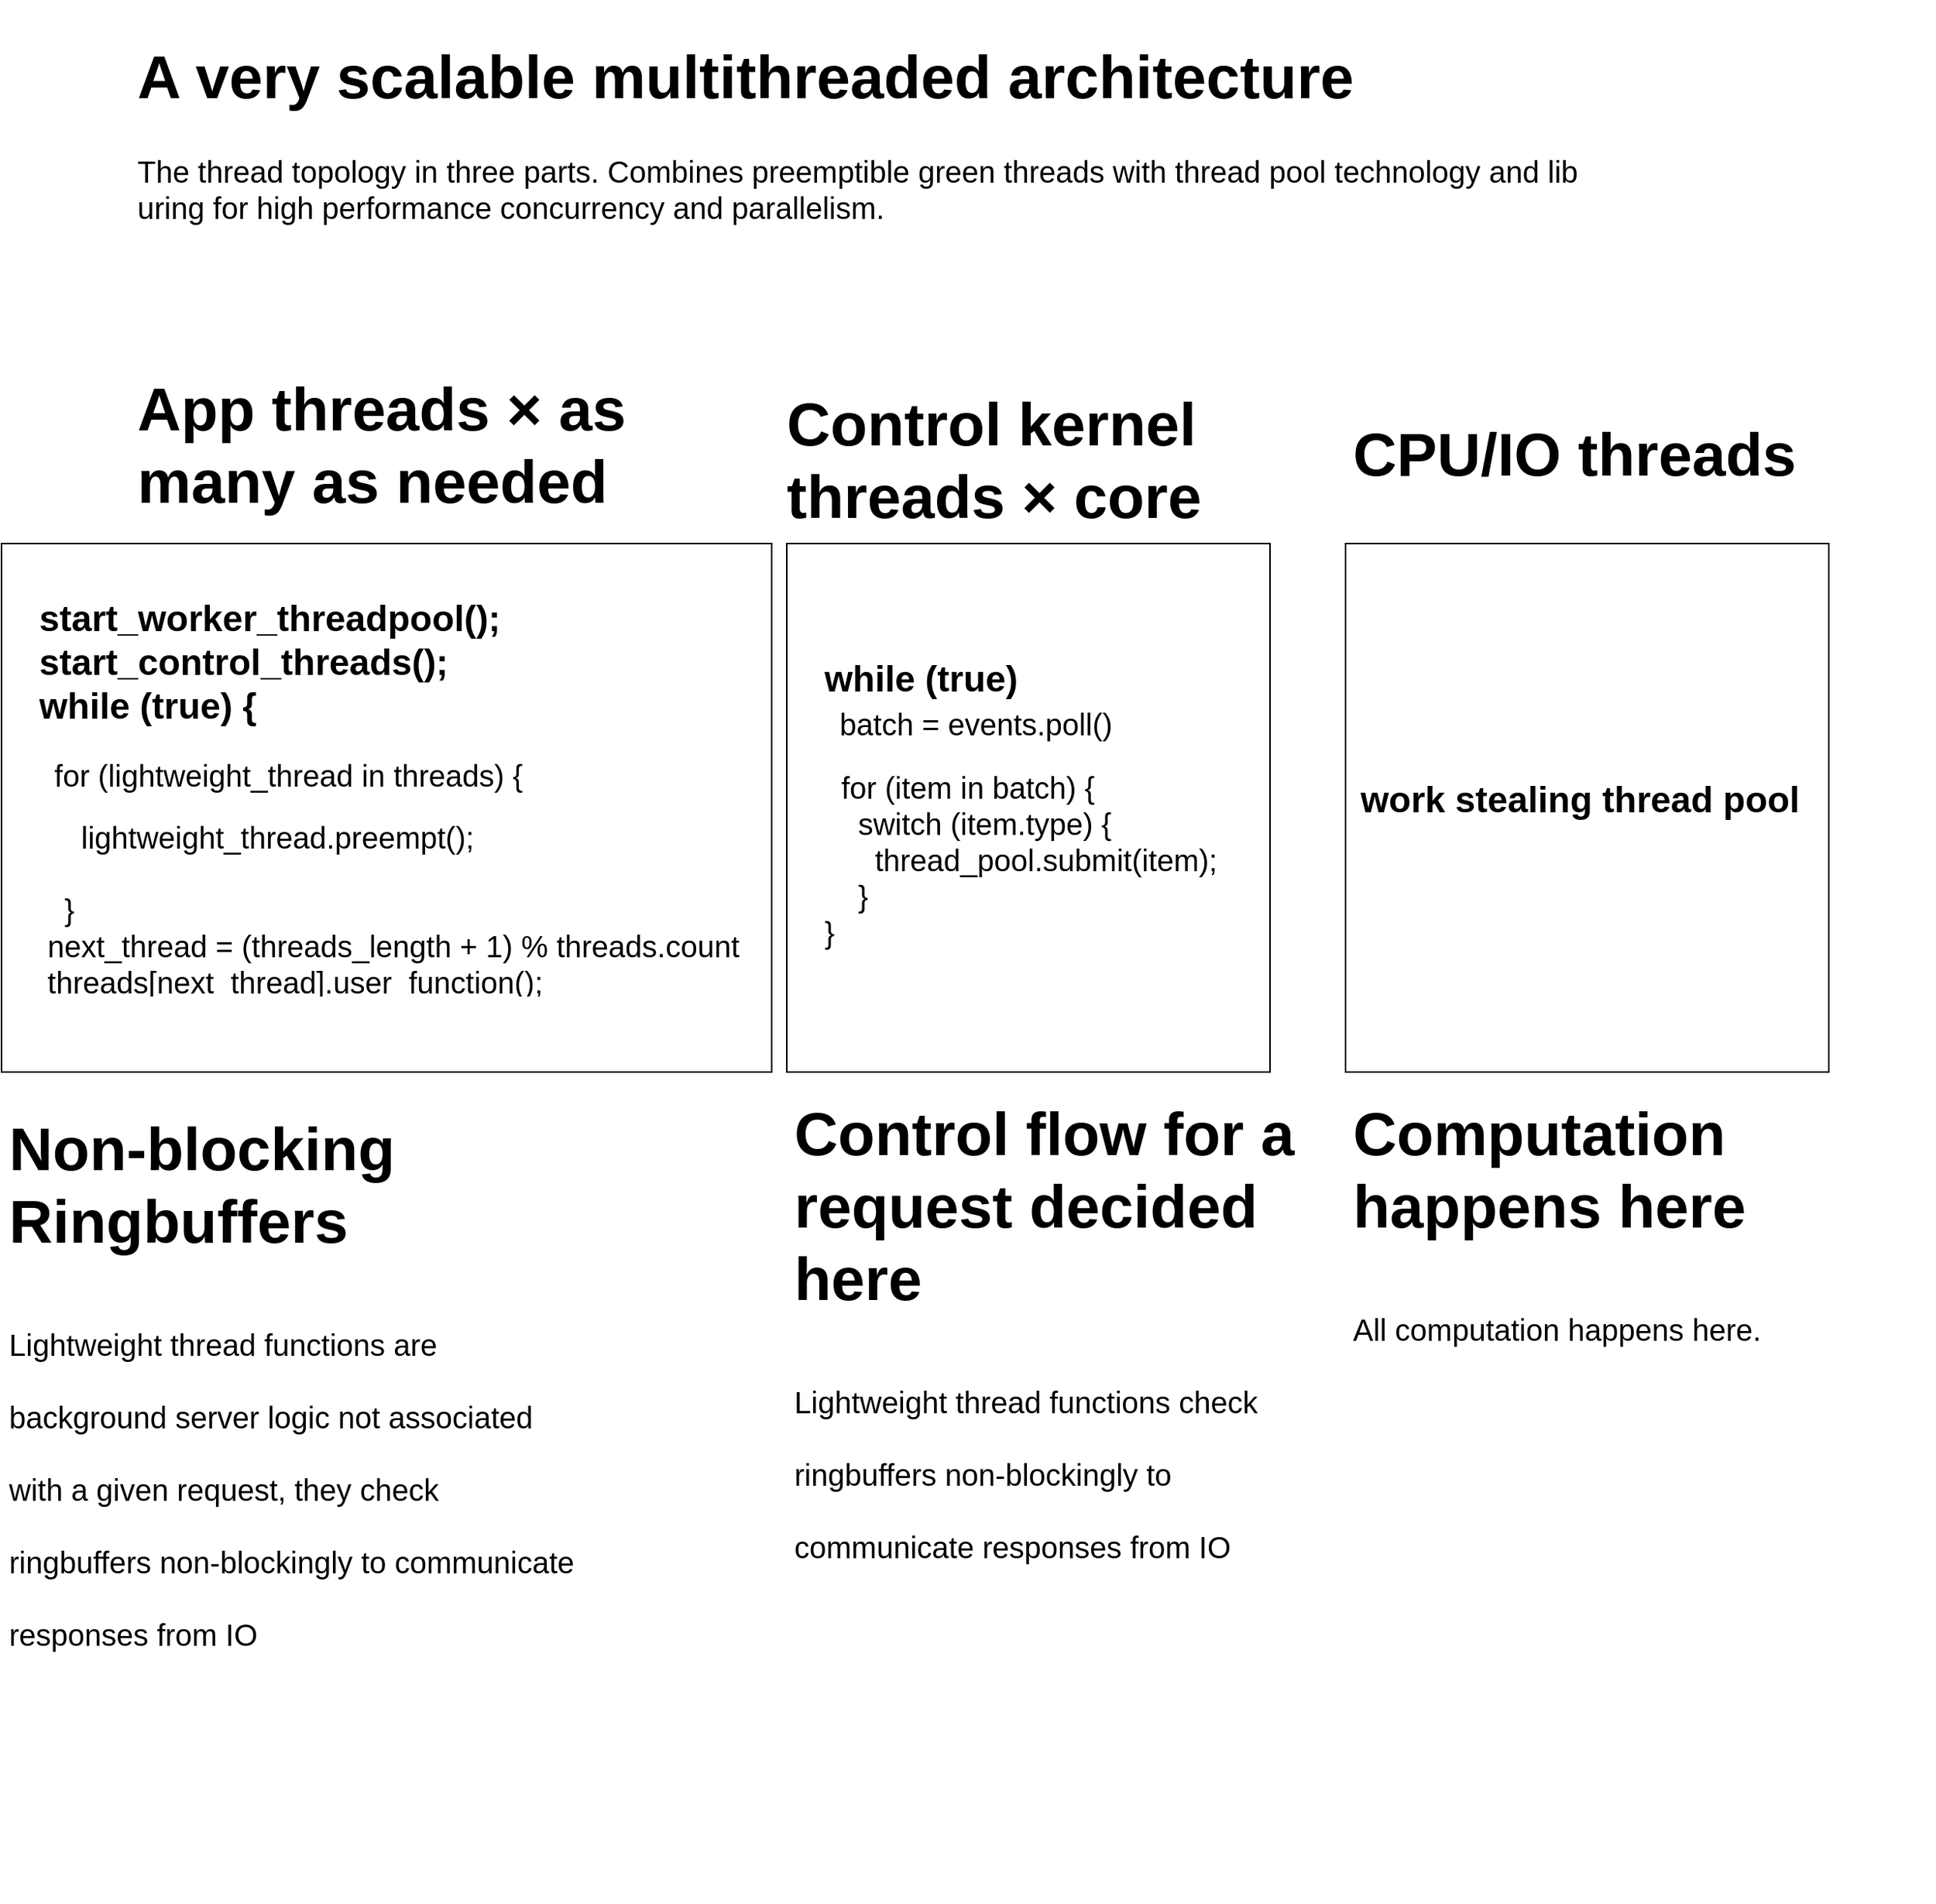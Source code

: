 <mxGraphModel dx="1624" dy="2304" grid="1" gridSize="10" guides="1" tooltips="1" connect="1" arrows="1" fold="1" page="1" pageScale="1" pageWidth="1169" pageHeight="1654" math="0" shadow="0">
  <root>
    <mxCell id="0" />
    <mxCell id="1" parent="0" />
    <mxCell id="2" value="" style="rounded=0;whiteSpace=wrap;html=1;" parent="1" vertex="1">
      <mxGeometry x="420" y="90" width="320" height="350" as="geometry" />
    </mxCell>
    <mxCell id="3" value="&lt;h1&gt;&lt;span style=&quot;background-color: initial;&quot;&gt;while (true)&lt;br&gt;&lt;/span&gt;&lt;span style=&quot;font-size: 12px; font-weight: 400;&quot;&gt;&amp;nbsp; &amp;nbsp;&lt;/span&gt;&lt;span style=&quot;font-weight: 400;&quot;&gt;&lt;font style=&quot;font-size: 20px;&quot;&gt;batch = events.poll()&lt;/font&gt;&lt;/span&gt;&lt;/h1&gt;&lt;h1&gt;&lt;div style=&quot;font-size: 12px; font-weight: 400;&quot;&gt;&lt;font style=&quot;font-size: 20px;&quot;&gt;&amp;nbsp; for (item in batch) {&lt;/font&gt;&lt;/div&gt;&lt;div style=&quot;font-size: 12px; font-weight: 400;&quot;&gt;&lt;font style=&quot;font-size: 20px;&quot;&gt;&amp;nbsp; &amp;nbsp; switch (item.type) {&lt;/font&gt;&lt;/div&gt;&lt;div style=&quot;font-size: 12px; font-weight: 400;&quot;&gt;&lt;font style=&quot;font-size: 20px;&quot;&gt;&amp;nbsp; &amp;nbsp; &amp;nbsp; thread_pool.submit(item);&amp;nbsp;&amp;nbsp;&lt;/font&gt;&lt;/div&gt;&lt;div style=&quot;font-size: 12px; font-weight: 400;&quot;&gt;&lt;font style=&quot;font-size: 20px;&quot;&gt;&amp;nbsp; &amp;nbsp; }&lt;/font&gt;&lt;/div&gt;&lt;div style=&quot;font-size: 12px; font-weight: 400;&quot;&gt;&lt;font style=&quot;font-size: 20px;&quot;&gt;}&lt;/font&gt;&lt;/div&gt;&lt;/h1&gt;" style="text;html=1;strokeColor=none;fillColor=none;spacing=5;spacingTop=-20;whiteSpace=wrap;overflow=hidden;rounded=0;" parent="1" vertex="1">
      <mxGeometry x="440" y="160" width="310" height="270" as="geometry" />
    </mxCell>
    <mxCell id="4" value="&lt;h1&gt;Control kernel threads × core count&lt;/h1&gt;&lt;p&gt;&lt;br&gt;&lt;/p&gt;" style="text;html=1;strokeColor=none;fillColor=none;spacing=5;spacingTop=-20;whiteSpace=wrap;overflow=hidden;rounded=0;fontSize=20;" parent="1" vertex="1">
      <mxGeometry x="415" y="-30" width="375" height="120" as="geometry" />
    </mxCell>
    <mxCell id="5" value="" style="rounded=0;whiteSpace=wrap;html=1;" parent="1" vertex="1">
      <mxGeometry x="790" y="90" width="320" height="350" as="geometry" />
    </mxCell>
    <mxCell id="6" value="&lt;h1&gt;work stealing thread pool&lt;/h1&gt;" style="text;html=1;strokeColor=none;fillColor=none;spacing=5;spacingTop=-20;whiteSpace=wrap;overflow=hidden;rounded=0;" parent="1" vertex="1">
      <mxGeometry x="795" y="240" width="310" height="270" as="geometry" />
    </mxCell>
    <mxCell id="7" value="&lt;h1&gt;CPU/IO threads&lt;/h1&gt;" style="text;html=1;strokeColor=none;fillColor=none;spacing=5;spacingTop=-20;whiteSpace=wrap;overflow=hidden;rounded=0;fontSize=20;" parent="1" vertex="1">
      <mxGeometry x="790" y="-10" width="310" height="120" as="geometry" />
    </mxCell>
    <mxCell id="8" value="" style="rounded=0;whiteSpace=wrap;html=1;" parent="1" vertex="1">
      <mxGeometry x="-100" y="90" width="510" height="350" as="geometry" />
    </mxCell>
    <mxCell id="9" value="&lt;h1&gt;App threads × as many as needed&lt;/h1&gt;" style="text;html=1;strokeColor=none;fillColor=none;spacing=5;spacingTop=-20;whiteSpace=wrap;overflow=hidden;rounded=0;fontSize=20;" parent="1" vertex="1">
      <mxGeometry x="-15" y="-40" width="375" height="120" as="geometry" />
    </mxCell>
    <mxCell id="10" value="&lt;h1&gt;&lt;span style=&quot;background-color: initial;&quot;&gt;start_worker_threadpool();&lt;br&gt;start_control_threads();&lt;br&gt;while (true) {&lt;/span&gt;&lt;/h1&gt;&lt;h1&gt;&lt;span style=&quot;font-size: 12px; font-weight: 400;&quot;&gt;&amp;nbsp; &amp;nbsp;&lt;/span&gt;&lt;span style=&quot;font-weight: 400; font-size: 20px;&quot;&gt;for (lightweight_thread in threads) {&lt;/span&gt;&lt;/h1&gt;&lt;div&gt;&lt;span style=&quot;font-weight: 400; font-size: 20px;&quot;&gt;&amp;nbsp; &amp;nbsp; &amp;nbsp;lightweight_thread.preempt();&lt;/span&gt;&lt;/div&gt;&lt;div&gt;&lt;span style=&quot;font-weight: 400; font-size: 20px;&quot;&gt;&lt;br&gt;&lt;/span&gt;&lt;/div&gt;&lt;div&gt;&lt;span style=&quot;font-weight: 400; font-size: 20px;&quot;&gt;&amp;nbsp; &amp;nbsp;}&lt;/span&gt;&lt;/div&gt;&lt;div&gt;&lt;span style=&quot;font-weight: 400; font-size: 20px;&quot;&gt;&amp;nbsp;next_thread = (threads_length + 1) % threads.count&amp;nbsp; &amp;nbsp;threads[next_thread].user_function();&lt;/span&gt;&lt;/div&gt;" style="text;html=1;strokeColor=none;fillColor=none;spacing=5;spacingTop=-20;whiteSpace=wrap;overflow=hidden;rounded=0;" parent="1" vertex="1">
      <mxGeometry x="-80" y="120" width="500" height="270" as="geometry" />
    </mxCell>
    <mxCell id="11" value="&lt;h1&gt;A very scalable multithreaded architecture&amp;nbsp;&lt;/h1&gt;&lt;p&gt;The thread topology in three parts. Combines preemptible green threads with thread pool technology and lib uring for high performance concurrency and parallelism.&lt;/p&gt;" style="text;html=1;strokeColor=none;fillColor=none;spacing=5;spacingTop=-20;whiteSpace=wrap;overflow=hidden;rounded=0;fontSize=20;" parent="1" vertex="1">
      <mxGeometry x="-15" y="-260" width="985" height="200" as="geometry" />
    </mxCell>
    <mxCell id="12" value="&lt;h1&gt;&lt;span style=&quot;background-color: initial;&quot;&gt;Non-blocking Ringbuffers&lt;/span&gt;&lt;/h1&gt;&lt;h1&gt;&lt;span style=&quot;background-color: initial; font-size: 20px; font-weight: normal;&quot;&gt;Lightweight thread functions are background server logic not associated with a given request, they check ringbuffers non-blockingly to communicate responses from IO&lt;/span&gt;&lt;br&gt;&lt;/h1&gt;" style="text;html=1;strokeColor=none;fillColor=none;spacing=5;spacingTop=-20;whiteSpace=wrap;overflow=hidden;rounded=0;fontSize=20;" parent="1" vertex="1">
      <mxGeometry x="-100" y="450" width="390" height="540" as="geometry" />
    </mxCell>
    <mxCell id="13" value="&lt;h1&gt;&lt;span style=&quot;background-color: initial;&quot;&gt;Control flow for a request&amp;nbsp;&lt;/span&gt;decided here&lt;/h1&gt;&lt;h1&gt;&lt;span style=&quot;background-color: initial; font-size: 20px; font-weight: normal;&quot;&gt;Lightweight thread functions check ringbuffers non-blockingly to communicate responses from IO&lt;/span&gt;&lt;br&gt;&lt;/h1&gt;" style="text;html=1;strokeColor=none;fillColor=none;spacing=5;spacingTop=-20;whiteSpace=wrap;overflow=hidden;rounded=0;fontSize=20;" parent="1" vertex="1">
      <mxGeometry x="420" y="440" width="340" height="540" as="geometry" />
    </mxCell>
    <mxCell id="14" value="&lt;h1&gt;Computation happens here&lt;/h1&gt;&lt;h1&gt;&lt;span style=&quot;background-color: initial; font-size: 20px; font-weight: normal;&quot;&gt;All computation happens here.&lt;/span&gt;&lt;br&gt;&lt;/h1&gt;" style="text;html=1;strokeColor=none;fillColor=none;spacing=5;spacingTop=-20;whiteSpace=wrap;overflow=hidden;rounded=0;fontSize=20;" parent="1" vertex="1">
      <mxGeometry x="790" y="440" width="390" height="540" as="geometry" />
    </mxCell>
  </root>
</mxGraphModel>
